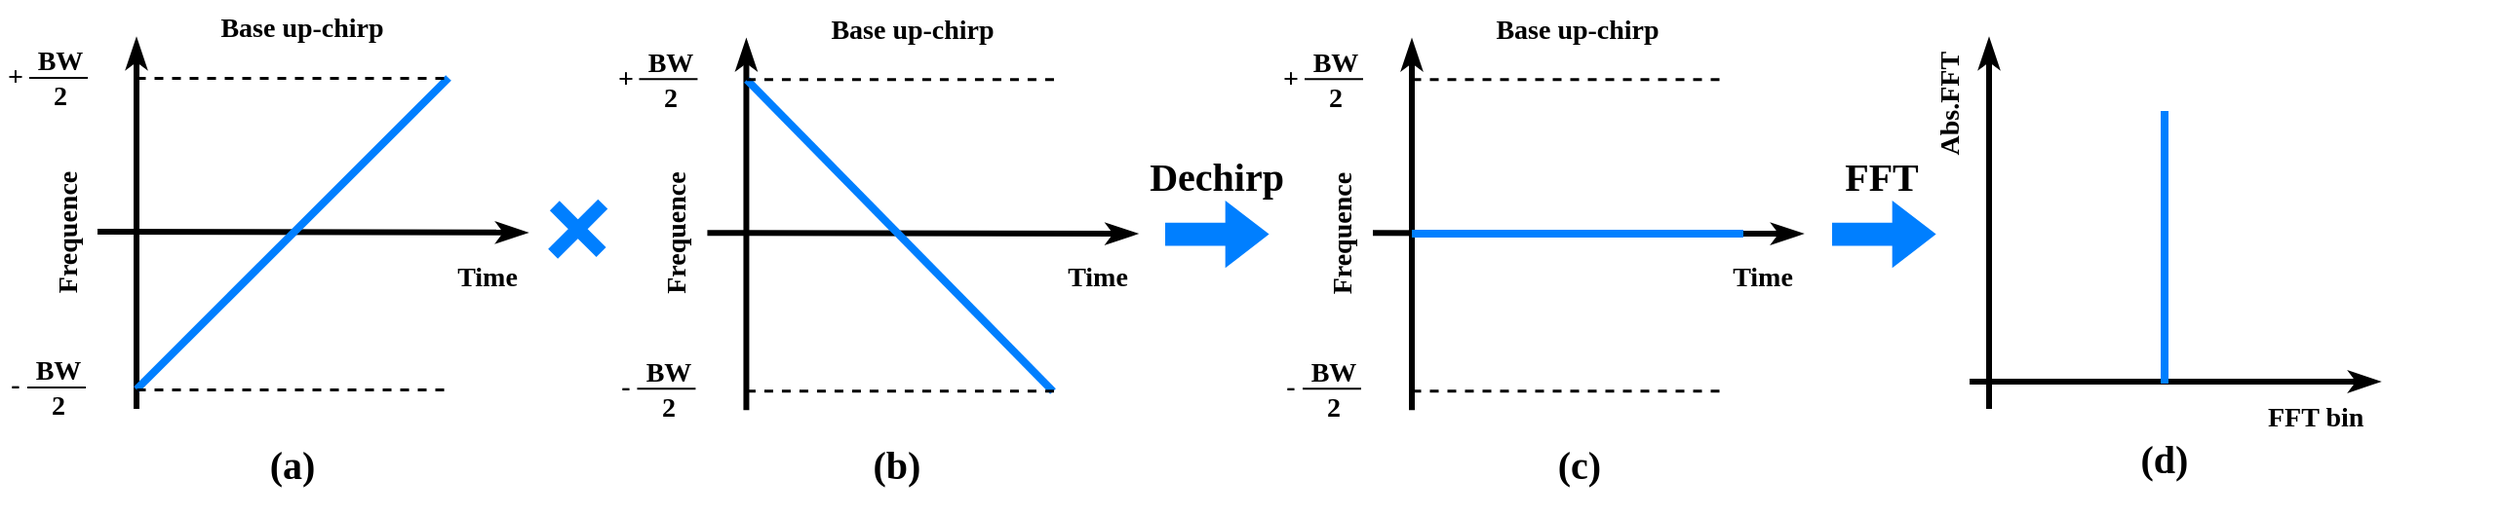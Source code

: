 <mxfile version="22.1.1" type="github">
  <diagram name="第 1 页" id="1mtvXKHScjgoNmq2-uC5">
    <mxGraphModel dx="2212" dy="1193" grid="1" gridSize="10" guides="1" tooltips="1" connect="1" arrows="1" fold="1" page="1" pageScale="1" pageWidth="827" pageHeight="1169" math="0" shadow="0">
      <root>
        <mxCell id="0" />
        <mxCell id="1" parent="0" />
        <mxCell id="_EQC3T2uBlxXNhfJxUsW-1" value="" style="endArrow=classicThin;html=1;rounded=1;strokeWidth=3;endFill=1;" edge="1" parent="1">
          <mxGeometry width="50" height="50" relative="1" as="geometry">
            <mxPoint x="140" y="159" as="sourcePoint" />
            <mxPoint x="360" y="159.45" as="targetPoint" />
          </mxGeometry>
        </mxCell>
        <mxCell id="_EQC3T2uBlxXNhfJxUsW-2" value="" style="endArrow=classicThin;html=1;rounded=1;strokeWidth=3;endFill=1;" edge="1" parent="1">
          <mxGeometry width="50" height="50" relative="1" as="geometry">
            <mxPoint x="160" y="250" as="sourcePoint" />
            <mxPoint x="160" y="60" as="targetPoint" />
          </mxGeometry>
        </mxCell>
        <mxCell id="_EQC3T2uBlxXNhfJxUsW-3" value="" style="endArrow=none;html=1;rounded=0;strokeWidth=4;strokeColor=#007FFF;" edge="1" parent="1">
          <mxGeometry width="50" height="50" relative="1" as="geometry">
            <mxPoint x="160" y="240" as="sourcePoint" />
            <mxPoint x="320" y="80" as="targetPoint" />
          </mxGeometry>
        </mxCell>
        <mxCell id="_EQC3T2uBlxXNhfJxUsW-5" value="&lt;font face=&quot;Times New Roman&quot; style=&quot;font-size: 14px;&quot;&gt;&lt;b&gt;Time&lt;/b&gt;&lt;/font&gt;" style="text;strokeColor=none;align=center;fillColor=none;html=1;verticalAlign=middle;whiteSpace=wrap;rounded=0;" vertex="1" parent="1">
          <mxGeometry x="320" y="175.18" width="40" height="15.18" as="geometry" />
        </mxCell>
        <mxCell id="_EQC3T2uBlxXNhfJxUsW-6" value="&lt;font style=&quot;font-size: 14px;&quot;&gt;&lt;b&gt;Frequence&lt;/b&gt;&lt;/font&gt;" style="text;strokeColor=none;align=left;fillColor=none;html=1;verticalAlign=top;whiteSpace=wrap;rounded=0;horizontal=0;fontFamily=Times New Roman;" vertex="1" parent="1">
          <mxGeometry x="110" y="122.59" width="30" height="70" as="geometry" />
        </mxCell>
        <mxCell id="_EQC3T2uBlxXNhfJxUsW-7" value="" style="shape=cross;whiteSpace=wrap;html=1;rotation=45;size=0.184;fontColor=default;labelBackgroundColor=#007FFF;labelBorderColor=#007FFF;fillColor=#007FFF;strokeColor=#007FFF;" vertex="1" parent="1">
          <mxGeometry x="370" y="140" width="32.72" height="35.18" as="geometry" />
        </mxCell>
        <mxCell id="_EQC3T2uBlxXNhfJxUsW-9" value="&lt;font face=&quot;Times New Roman&quot; style=&quot;font-size: 14px;&quot;&gt;&lt;b&gt;Base up-chirp&lt;/b&gt;&lt;/font&gt;" style="text;strokeColor=none;align=center;fillColor=none;html=1;verticalAlign=middle;whiteSpace=wrap;rounded=0;" vertex="1" parent="1">
          <mxGeometry x="200" y="40" width="90" height="30" as="geometry" />
        </mxCell>
        <mxCell id="_EQC3T2uBlxXNhfJxUsW-16" value="" style="endArrow=none;dashed=1;html=1;rounded=0;strokeWidth=1.5;" edge="1" parent="1">
          <mxGeometry width="50" height="50" relative="1" as="geometry">
            <mxPoint x="160" y="80" as="sourcePoint" />
            <mxPoint x="320" y="80" as="targetPoint" />
          </mxGeometry>
        </mxCell>
        <mxCell id="_EQC3T2uBlxXNhfJxUsW-18" value="" style="endArrow=none;dashed=1;html=1;rounded=0;strokeWidth=1.5;" edge="1" parent="1">
          <mxGeometry width="50" height="50" relative="1" as="geometry">
            <mxPoint x="160" y="240" as="sourcePoint" />
            <mxPoint x="320" y="240" as="targetPoint" />
          </mxGeometry>
        </mxCell>
        <mxCell id="_EQC3T2uBlxXNhfJxUsW-28" value="" style="group" vertex="1" connectable="0" parent="1">
          <mxGeometry x="91" y="57" width="60" height="48" as="geometry" />
        </mxCell>
        <mxCell id="_EQC3T2uBlxXNhfJxUsW-19" value="&lt;font face=&quot;Times New Roman&quot; style=&quot;font-size: 14px;&quot;&gt;&lt;b&gt;BW&lt;/b&gt;&lt;/font&gt;" style="text;strokeColor=none;align=center;fillColor=none;html=1;verticalAlign=middle;whiteSpace=wrap;rounded=0;" vertex="1" parent="_EQC3T2uBlxXNhfJxUsW-28">
          <mxGeometry width="60" height="30" as="geometry" />
        </mxCell>
        <mxCell id="_EQC3T2uBlxXNhfJxUsW-21" value="" style="endArrow=none;html=1;rounded=0;" edge="1" parent="_EQC3T2uBlxXNhfJxUsW-28">
          <mxGeometry width="50" height="50" relative="1" as="geometry">
            <mxPoint x="14" y="23" as="sourcePoint" />
            <mxPoint x="44" y="23" as="targetPoint" />
          </mxGeometry>
        </mxCell>
        <mxCell id="_EQC3T2uBlxXNhfJxUsW-22" value="&lt;font face=&quot;Times New Roman&quot; style=&quot;font-size: 14px;&quot;&gt;&lt;b&gt;2&lt;/b&gt;&lt;/font&gt;" style="text;strokeColor=none;align=center;fillColor=none;html=1;verticalAlign=middle;whiteSpace=wrap;rounded=0;" vertex="1" parent="_EQC3T2uBlxXNhfJxUsW-28">
          <mxGeometry y="18" width="60" height="30" as="geometry" />
        </mxCell>
        <mxCell id="_EQC3T2uBlxXNhfJxUsW-23" value="&lt;font face=&quot;Times New Roman&quot; style=&quot;font-size: 14px;&quot;&gt;&lt;b&gt;+&lt;/b&gt;&lt;/font&gt;" style="text;strokeColor=none;align=center;fillColor=none;html=1;verticalAlign=middle;whiteSpace=wrap;rounded=0;" vertex="1" parent="_EQC3T2uBlxXNhfJxUsW-28">
          <mxGeometry x="2" y="18" width="10" height="10" as="geometry" />
        </mxCell>
        <mxCell id="_EQC3T2uBlxXNhfJxUsW-29" value="" style="group" vertex="1" connectable="0" parent="1">
          <mxGeometry x="90" y="216" width="60" height="48" as="geometry" />
        </mxCell>
        <mxCell id="_EQC3T2uBlxXNhfJxUsW-24" value="&lt;font face=&quot;Times New Roman&quot; style=&quot;font-size: 14px;&quot;&gt;&lt;b&gt;BW&lt;/b&gt;&lt;/font&gt;" style="text;strokeColor=none;align=center;fillColor=none;html=1;verticalAlign=middle;whiteSpace=wrap;rounded=0;" vertex="1" parent="_EQC3T2uBlxXNhfJxUsW-29">
          <mxGeometry width="60" height="30" as="geometry" />
        </mxCell>
        <mxCell id="_EQC3T2uBlxXNhfJxUsW-25" value="" style="endArrow=none;html=1;rounded=0;" edge="1" parent="_EQC3T2uBlxXNhfJxUsW-29">
          <mxGeometry width="50" height="50" relative="1" as="geometry">
            <mxPoint x="14" y="23" as="sourcePoint" />
            <mxPoint x="44" y="23" as="targetPoint" />
          </mxGeometry>
        </mxCell>
        <mxCell id="_EQC3T2uBlxXNhfJxUsW-26" value="&lt;font face=&quot;Times New Roman&quot; style=&quot;font-size: 14px;&quot;&gt;&lt;b&gt;2&lt;/b&gt;&lt;/font&gt;" style="text;strokeColor=none;align=center;fillColor=none;html=1;verticalAlign=middle;whiteSpace=wrap;rounded=0;" vertex="1" parent="_EQC3T2uBlxXNhfJxUsW-29">
          <mxGeometry y="18" width="60" height="30" as="geometry" />
        </mxCell>
        <mxCell id="_EQC3T2uBlxXNhfJxUsW-27" value="&lt;font face=&quot;Times New Roman&quot; style=&quot;font-size: 14px;&quot;&gt;&lt;b&gt;-&lt;/b&gt;&lt;/font&gt;" style="text;strokeColor=none;align=center;fillColor=none;html=1;verticalAlign=middle;whiteSpace=wrap;rounded=0;" vertex="1" parent="_EQC3T2uBlxXNhfJxUsW-29">
          <mxGeometry x="3" y="17" width="10" height="10" as="geometry" />
        </mxCell>
        <mxCell id="_EQC3T2uBlxXNhfJxUsW-48" value="" style="group" vertex="1" connectable="0" parent="1">
          <mxGeometry x="402.72" y="40.59" width="270" height="224.0" as="geometry" />
        </mxCell>
        <mxCell id="_EQC3T2uBlxXNhfJxUsW-30" value="" style="endArrow=classicThin;html=1;rounded=1;strokeWidth=3;endFill=1;" edge="1" parent="_EQC3T2uBlxXNhfJxUsW-48">
          <mxGeometry width="50" height="50" relative="1" as="geometry">
            <mxPoint x="50" y="119" as="sourcePoint" />
            <mxPoint x="270" y="119.45" as="targetPoint" />
          </mxGeometry>
        </mxCell>
        <mxCell id="_EQC3T2uBlxXNhfJxUsW-31" value="" style="endArrow=classicThin;html=1;rounded=1;strokeWidth=3;endFill=1;" edge="1" parent="_EQC3T2uBlxXNhfJxUsW-48">
          <mxGeometry width="50" height="50" relative="1" as="geometry">
            <mxPoint x="70" y="210.0" as="sourcePoint" />
            <mxPoint x="70" y="20" as="targetPoint" />
          </mxGeometry>
        </mxCell>
        <mxCell id="_EQC3T2uBlxXNhfJxUsW-32" value="" style="endArrow=none;html=1;rounded=0;strokeWidth=4;strokeColor=#007FFF;" edge="1" parent="_EQC3T2uBlxXNhfJxUsW-48">
          <mxGeometry width="50" height="50" relative="1" as="geometry">
            <mxPoint x="227.28" y="200.41" as="sourcePoint" />
            <mxPoint x="70.28" y="40.41" as="targetPoint" />
          </mxGeometry>
        </mxCell>
        <mxCell id="_EQC3T2uBlxXNhfJxUsW-33" value="&lt;font face=&quot;Times New Roman&quot; style=&quot;font-size: 14px;&quot;&gt;&lt;b&gt;Time&lt;/b&gt;&lt;/font&gt;" style="text;strokeColor=none;align=center;fillColor=none;html=1;verticalAlign=middle;whiteSpace=wrap;rounded=0;" vertex="1" parent="_EQC3T2uBlxXNhfJxUsW-48">
          <mxGeometry x="230" y="135.18" width="40" height="15.18" as="geometry" />
        </mxCell>
        <mxCell id="_EQC3T2uBlxXNhfJxUsW-34" value="&lt;font style=&quot;font-size: 14px;&quot;&gt;&lt;b&gt;Frequence&lt;/b&gt;&lt;/font&gt;" style="text;strokeColor=none;align=left;fillColor=none;html=1;verticalAlign=top;whiteSpace=wrap;rounded=0;horizontal=0;fontFamily=Times New Roman;" vertex="1" parent="_EQC3T2uBlxXNhfJxUsW-48">
          <mxGeometry x="20" y="82.59" width="30" height="70" as="geometry" />
        </mxCell>
        <mxCell id="_EQC3T2uBlxXNhfJxUsW-35" value="&lt;font face=&quot;Times New Roman&quot; style=&quot;font-size: 14px;&quot;&gt;&lt;b&gt;Base up-chirp&lt;/b&gt;&lt;/font&gt;" style="text;strokeColor=none;align=center;fillColor=none;html=1;verticalAlign=middle;whiteSpace=wrap;rounded=0;" vertex="1" parent="_EQC3T2uBlxXNhfJxUsW-48">
          <mxGeometry x="110" width="90" height="30" as="geometry" />
        </mxCell>
        <mxCell id="_EQC3T2uBlxXNhfJxUsW-36" value="" style="endArrow=none;dashed=1;html=1;rounded=0;strokeWidth=1.5;" edge="1" parent="_EQC3T2uBlxXNhfJxUsW-48">
          <mxGeometry width="50" height="50" relative="1" as="geometry">
            <mxPoint x="70" y="40" as="sourcePoint" />
            <mxPoint x="230" y="40" as="targetPoint" />
          </mxGeometry>
        </mxCell>
        <mxCell id="_EQC3T2uBlxXNhfJxUsW-37" value="" style="endArrow=none;dashed=1;html=1;rounded=0;strokeWidth=1.5;" edge="1" parent="_EQC3T2uBlxXNhfJxUsW-48">
          <mxGeometry width="50" height="50" relative="1" as="geometry">
            <mxPoint x="70" y="200.0" as="sourcePoint" />
            <mxPoint x="230" y="200.0" as="targetPoint" />
          </mxGeometry>
        </mxCell>
        <mxCell id="_EQC3T2uBlxXNhfJxUsW-38" value="" style="group" vertex="1" connectable="0" parent="_EQC3T2uBlxXNhfJxUsW-48">
          <mxGeometry x="1" y="17" width="60" height="48" as="geometry" />
        </mxCell>
        <mxCell id="_EQC3T2uBlxXNhfJxUsW-39" value="&lt;font face=&quot;Times New Roman&quot; style=&quot;font-size: 14px;&quot;&gt;&lt;b&gt;BW&lt;/b&gt;&lt;/font&gt;" style="text;strokeColor=none;align=center;fillColor=none;html=1;verticalAlign=middle;whiteSpace=wrap;rounded=0;" vertex="1" parent="_EQC3T2uBlxXNhfJxUsW-38">
          <mxGeometry width="60" height="30" as="geometry" />
        </mxCell>
        <mxCell id="_EQC3T2uBlxXNhfJxUsW-40" value="" style="endArrow=none;html=1;rounded=0;" edge="1" parent="_EQC3T2uBlxXNhfJxUsW-38">
          <mxGeometry width="50" height="50" relative="1" as="geometry">
            <mxPoint x="14" y="23" as="sourcePoint" />
            <mxPoint x="44" y="23" as="targetPoint" />
          </mxGeometry>
        </mxCell>
        <mxCell id="_EQC3T2uBlxXNhfJxUsW-41" value="&lt;font face=&quot;Times New Roman&quot; style=&quot;font-size: 14px;&quot;&gt;&lt;b&gt;2&lt;/b&gt;&lt;/font&gt;" style="text;strokeColor=none;align=center;fillColor=none;html=1;verticalAlign=middle;whiteSpace=wrap;rounded=0;" vertex="1" parent="_EQC3T2uBlxXNhfJxUsW-38">
          <mxGeometry y="18" width="60" height="30" as="geometry" />
        </mxCell>
        <mxCell id="_EQC3T2uBlxXNhfJxUsW-42" value="&lt;font face=&quot;Times New Roman&quot; style=&quot;font-size: 14px;&quot;&gt;&lt;b&gt;+&lt;/b&gt;&lt;/font&gt;" style="text;strokeColor=none;align=center;fillColor=none;html=1;verticalAlign=middle;whiteSpace=wrap;rounded=0;" vertex="1" parent="_EQC3T2uBlxXNhfJxUsW-38">
          <mxGeometry x="2" y="18" width="10" height="10" as="geometry" />
        </mxCell>
        <mxCell id="_EQC3T2uBlxXNhfJxUsW-43" value="" style="group" vertex="1" connectable="0" parent="_EQC3T2uBlxXNhfJxUsW-48">
          <mxGeometry y="176" width="60" height="48" as="geometry" />
        </mxCell>
        <mxCell id="_EQC3T2uBlxXNhfJxUsW-44" value="&lt;font face=&quot;Times New Roman&quot; style=&quot;font-size: 14px;&quot;&gt;&lt;b&gt;BW&lt;/b&gt;&lt;/font&gt;" style="text;strokeColor=none;align=center;fillColor=none;html=1;verticalAlign=middle;whiteSpace=wrap;rounded=0;" vertex="1" parent="_EQC3T2uBlxXNhfJxUsW-43">
          <mxGeometry width="60" height="30" as="geometry" />
        </mxCell>
        <mxCell id="_EQC3T2uBlxXNhfJxUsW-45" value="" style="endArrow=none;html=1;rounded=0;" edge="1" parent="_EQC3T2uBlxXNhfJxUsW-43">
          <mxGeometry width="50" height="50" relative="1" as="geometry">
            <mxPoint x="14" y="23" as="sourcePoint" />
            <mxPoint x="44" y="23" as="targetPoint" />
          </mxGeometry>
        </mxCell>
        <mxCell id="_EQC3T2uBlxXNhfJxUsW-46" value="&lt;font face=&quot;Times New Roman&quot; style=&quot;font-size: 14px;&quot;&gt;&lt;b&gt;2&lt;/b&gt;&lt;/font&gt;" style="text;strokeColor=none;align=center;fillColor=none;html=1;verticalAlign=middle;whiteSpace=wrap;rounded=0;" vertex="1" parent="_EQC3T2uBlxXNhfJxUsW-43">
          <mxGeometry y="18" width="60" height="30" as="geometry" />
        </mxCell>
        <mxCell id="_EQC3T2uBlxXNhfJxUsW-47" value="&lt;font face=&quot;Times New Roman&quot; style=&quot;font-size: 14px;&quot;&gt;&lt;b&gt;-&lt;/b&gt;&lt;/font&gt;" style="text;strokeColor=none;align=center;fillColor=none;html=1;verticalAlign=middle;whiteSpace=wrap;rounded=0;" vertex="1" parent="_EQC3T2uBlxXNhfJxUsW-43">
          <mxGeometry x="3" y="17" width="10" height="10" as="geometry" />
        </mxCell>
        <mxCell id="_EQC3T2uBlxXNhfJxUsW-49" value="" style="shape=singleArrow;whiteSpace=wrap;html=1;arrowWidth=0.332;arrowSize=0.407;fillColor=#007FFF;strokeColor=#007FFF;" vertex="1" parent="1">
          <mxGeometry x="688" y="144" width="52" height="32.59" as="geometry" />
        </mxCell>
        <mxCell id="_EQC3T2uBlxXNhfJxUsW-50" value="" style="group" vertex="1" connectable="0" parent="1">
          <mxGeometry x="744" y="40.59" width="270" height="224.0" as="geometry" />
        </mxCell>
        <mxCell id="_EQC3T2uBlxXNhfJxUsW-51" value="" style="endArrow=classicThin;html=1;rounded=1;strokeWidth=3;endFill=1;" edge="1" parent="_EQC3T2uBlxXNhfJxUsW-50">
          <mxGeometry width="50" height="50" relative="1" as="geometry">
            <mxPoint x="50" y="119" as="sourcePoint" />
            <mxPoint x="270" y="119.45" as="targetPoint" />
          </mxGeometry>
        </mxCell>
        <mxCell id="_EQC3T2uBlxXNhfJxUsW-52" value="" style="endArrow=classicThin;html=1;rounded=1;strokeWidth=3;endFill=1;" edge="1" parent="_EQC3T2uBlxXNhfJxUsW-50">
          <mxGeometry width="50" height="50" relative="1" as="geometry">
            <mxPoint x="70" y="210.0" as="sourcePoint" />
            <mxPoint x="70" y="20" as="targetPoint" />
          </mxGeometry>
        </mxCell>
        <mxCell id="_EQC3T2uBlxXNhfJxUsW-53" value="" style="endArrow=none;html=1;rounded=0;strokeWidth=4;strokeColor=#007FFF;" edge="1" parent="_EQC3T2uBlxXNhfJxUsW-50">
          <mxGeometry width="50" height="50" relative="1" as="geometry">
            <mxPoint x="240" y="119.35" as="sourcePoint" />
            <mxPoint x="70" y="119.35" as="targetPoint" />
          </mxGeometry>
        </mxCell>
        <mxCell id="_EQC3T2uBlxXNhfJxUsW-54" value="&lt;font face=&quot;Times New Roman&quot; style=&quot;font-size: 14px;&quot;&gt;&lt;b&gt;Time&lt;/b&gt;&lt;/font&gt;" style="text;strokeColor=none;align=center;fillColor=none;html=1;verticalAlign=middle;whiteSpace=wrap;rounded=0;" vertex="1" parent="_EQC3T2uBlxXNhfJxUsW-50">
          <mxGeometry x="230" y="135.18" width="40" height="15.18" as="geometry" />
        </mxCell>
        <mxCell id="_EQC3T2uBlxXNhfJxUsW-55" value="&lt;font style=&quot;font-size: 14px;&quot;&gt;&lt;b&gt;Frequence&lt;/b&gt;&lt;/font&gt;" style="text;strokeColor=none;align=left;fillColor=none;html=1;verticalAlign=top;whiteSpace=wrap;rounded=0;horizontal=0;fontFamily=Times New Roman;" vertex="1" parent="_EQC3T2uBlxXNhfJxUsW-50">
          <mxGeometry x="20" y="82.59" width="30" height="70" as="geometry" />
        </mxCell>
        <mxCell id="_EQC3T2uBlxXNhfJxUsW-56" value="&lt;font face=&quot;Times New Roman&quot; style=&quot;font-size: 14px;&quot;&gt;&lt;b&gt;Base up-chirp&lt;/b&gt;&lt;/font&gt;" style="text;strokeColor=none;align=center;fillColor=none;html=1;verticalAlign=middle;whiteSpace=wrap;rounded=0;" vertex="1" parent="_EQC3T2uBlxXNhfJxUsW-50">
          <mxGeometry x="110" width="90" height="30" as="geometry" />
        </mxCell>
        <mxCell id="_EQC3T2uBlxXNhfJxUsW-57" value="" style="endArrow=none;dashed=1;html=1;rounded=0;strokeWidth=1.5;" edge="1" parent="_EQC3T2uBlxXNhfJxUsW-50">
          <mxGeometry width="50" height="50" relative="1" as="geometry">
            <mxPoint x="70" y="40" as="sourcePoint" />
            <mxPoint x="230" y="40" as="targetPoint" />
          </mxGeometry>
        </mxCell>
        <mxCell id="_EQC3T2uBlxXNhfJxUsW-58" value="" style="endArrow=none;dashed=1;html=1;rounded=0;strokeWidth=1.5;" edge="1" parent="_EQC3T2uBlxXNhfJxUsW-50">
          <mxGeometry width="50" height="50" relative="1" as="geometry">
            <mxPoint x="70" y="200.0" as="sourcePoint" />
            <mxPoint x="230" y="200.0" as="targetPoint" />
          </mxGeometry>
        </mxCell>
        <mxCell id="_EQC3T2uBlxXNhfJxUsW-59" value="" style="group" vertex="1" connectable="0" parent="_EQC3T2uBlxXNhfJxUsW-50">
          <mxGeometry x="1" y="17" width="60" height="48" as="geometry" />
        </mxCell>
        <mxCell id="_EQC3T2uBlxXNhfJxUsW-60" value="&lt;font face=&quot;Times New Roman&quot; style=&quot;font-size: 14px;&quot;&gt;&lt;b&gt;BW&lt;/b&gt;&lt;/font&gt;" style="text;strokeColor=none;align=center;fillColor=none;html=1;verticalAlign=middle;whiteSpace=wrap;rounded=0;" vertex="1" parent="_EQC3T2uBlxXNhfJxUsW-59">
          <mxGeometry width="60" height="30" as="geometry" />
        </mxCell>
        <mxCell id="_EQC3T2uBlxXNhfJxUsW-61" value="" style="endArrow=none;html=1;rounded=0;" edge="1" parent="_EQC3T2uBlxXNhfJxUsW-59">
          <mxGeometry width="50" height="50" relative="1" as="geometry">
            <mxPoint x="14" y="23" as="sourcePoint" />
            <mxPoint x="44" y="23" as="targetPoint" />
          </mxGeometry>
        </mxCell>
        <mxCell id="_EQC3T2uBlxXNhfJxUsW-62" value="&lt;font face=&quot;Times New Roman&quot; style=&quot;font-size: 14px;&quot;&gt;&lt;b&gt;2&lt;/b&gt;&lt;/font&gt;" style="text;strokeColor=none;align=center;fillColor=none;html=1;verticalAlign=middle;whiteSpace=wrap;rounded=0;" vertex="1" parent="_EQC3T2uBlxXNhfJxUsW-59">
          <mxGeometry y="18" width="60" height="30" as="geometry" />
        </mxCell>
        <mxCell id="_EQC3T2uBlxXNhfJxUsW-63" value="&lt;font face=&quot;Times New Roman&quot; style=&quot;font-size: 14px;&quot;&gt;&lt;b&gt;+&lt;/b&gt;&lt;/font&gt;" style="text;strokeColor=none;align=center;fillColor=none;html=1;verticalAlign=middle;whiteSpace=wrap;rounded=0;" vertex="1" parent="_EQC3T2uBlxXNhfJxUsW-59">
          <mxGeometry x="2" y="18" width="10" height="10" as="geometry" />
        </mxCell>
        <mxCell id="_EQC3T2uBlxXNhfJxUsW-64" value="" style="group" vertex="1" connectable="0" parent="_EQC3T2uBlxXNhfJxUsW-50">
          <mxGeometry y="176" width="60" height="48" as="geometry" />
        </mxCell>
        <mxCell id="_EQC3T2uBlxXNhfJxUsW-65" value="&lt;font face=&quot;Times New Roman&quot; style=&quot;font-size: 14px;&quot;&gt;&lt;b&gt;BW&lt;/b&gt;&lt;/font&gt;" style="text;strokeColor=none;align=center;fillColor=none;html=1;verticalAlign=middle;whiteSpace=wrap;rounded=0;" vertex="1" parent="_EQC3T2uBlxXNhfJxUsW-64">
          <mxGeometry width="60" height="30" as="geometry" />
        </mxCell>
        <mxCell id="_EQC3T2uBlxXNhfJxUsW-66" value="" style="endArrow=none;html=1;rounded=0;" edge="1" parent="_EQC3T2uBlxXNhfJxUsW-64">
          <mxGeometry width="50" height="50" relative="1" as="geometry">
            <mxPoint x="14" y="23" as="sourcePoint" />
            <mxPoint x="44" y="23" as="targetPoint" />
          </mxGeometry>
        </mxCell>
        <mxCell id="_EQC3T2uBlxXNhfJxUsW-67" value="&lt;font face=&quot;Times New Roman&quot; style=&quot;font-size: 14px;&quot;&gt;&lt;b&gt;2&lt;/b&gt;&lt;/font&gt;" style="text;strokeColor=none;align=center;fillColor=none;html=1;verticalAlign=middle;whiteSpace=wrap;rounded=0;" vertex="1" parent="_EQC3T2uBlxXNhfJxUsW-64">
          <mxGeometry y="18" width="60" height="30" as="geometry" />
        </mxCell>
        <mxCell id="_EQC3T2uBlxXNhfJxUsW-68" value="&lt;font face=&quot;Times New Roman&quot; style=&quot;font-size: 14px;&quot;&gt;&lt;b&gt;-&lt;/b&gt;&lt;/font&gt;" style="text;strokeColor=none;align=center;fillColor=none;html=1;verticalAlign=middle;whiteSpace=wrap;rounded=0;" vertex="1" parent="_EQC3T2uBlxXNhfJxUsW-64">
          <mxGeometry x="3" y="17" width="10" height="10" as="geometry" />
        </mxCell>
        <mxCell id="_EQC3T2uBlxXNhfJxUsW-69" value="&lt;font face=&quot;Times New Roman&quot; style=&quot;font-size: 20px;&quot;&gt;&lt;b style=&quot;font-size: 20px;&quot;&gt;Dechirp&lt;/b&gt;&lt;/font&gt;" style="text;strokeColor=none;align=center;fillColor=none;html=1;verticalAlign=middle;whiteSpace=wrap;rounded=0;fontSize=20;" vertex="1" parent="1">
          <mxGeometry x="694" y="122.59" width="40" height="15.18" as="geometry" />
        </mxCell>
        <mxCell id="_EQC3T2uBlxXNhfJxUsW-70" value="" style="shape=singleArrow;whiteSpace=wrap;html=1;arrowWidth=0.332;arrowSize=0.407;fillColor=#007FFF;strokeColor=#007FFF;" vertex="1" parent="1">
          <mxGeometry x="1030" y="144" width="52" height="32.59" as="geometry" />
        </mxCell>
        <mxCell id="_EQC3T2uBlxXNhfJxUsW-71" value="&lt;font size=&quot;1&quot; face=&quot;Times New Roman&quot;&gt;&lt;b style=&quot;font-size: 20px;&quot;&gt;FFT&lt;/b&gt;&lt;/font&gt;" style="text;strokeColor=none;align=center;fillColor=none;html=1;verticalAlign=middle;whiteSpace=wrap;rounded=0;" vertex="1" parent="1">
          <mxGeometry x="1035" y="122.59" width="40" height="15.18" as="geometry" />
        </mxCell>
        <mxCell id="_EQC3T2uBlxXNhfJxUsW-72" value="" style="group" vertex="1" connectable="0" parent="1">
          <mxGeometry x="1060" y="80" width="311" height="224.0" as="geometry" />
        </mxCell>
        <mxCell id="_EQC3T2uBlxXNhfJxUsW-73" value="" style="endArrow=classicThin;html=1;rounded=1;strokeWidth=3;endFill=1;movable=1;resizable=1;rotatable=1;deletable=1;editable=1;locked=0;connectable=1;" edge="1" parent="_EQC3T2uBlxXNhfJxUsW-72">
          <mxGeometry width="50" height="50" relative="1" as="geometry">
            <mxPoint x="40" y="156" as="sourcePoint" />
            <mxPoint x="250" y="156" as="targetPoint" />
          </mxGeometry>
        </mxCell>
        <mxCell id="_EQC3T2uBlxXNhfJxUsW-74" value="" style="endArrow=classicThin;html=1;rounded=1;strokeWidth=3;endFill=1;movable=1;resizable=1;rotatable=1;deletable=1;editable=1;locked=0;connectable=1;" edge="1" parent="_EQC3T2uBlxXNhfJxUsW-72">
          <mxGeometry width="50" height="50" relative="1" as="geometry">
            <mxPoint x="50" y="170" as="sourcePoint" />
            <mxPoint x="50" y="-20" as="targetPoint" />
          </mxGeometry>
        </mxCell>
        <mxCell id="_EQC3T2uBlxXNhfJxUsW-75" value="" style="endArrow=none;html=1;rounded=0;strokeWidth=4;strokeColor=#007FFF;movable=1;resizable=1;rotatable=1;deletable=1;editable=1;locked=0;connectable=1;" edge="1" parent="_EQC3T2uBlxXNhfJxUsW-72">
          <mxGeometry width="50" height="50" relative="1" as="geometry">
            <mxPoint x="140" y="17" as="sourcePoint" />
            <mxPoint x="140" y="157" as="targetPoint" />
          </mxGeometry>
        </mxCell>
        <mxCell id="_EQC3T2uBlxXNhfJxUsW-77" value="&lt;font style=&quot;font-size: 14px;&quot;&gt;&lt;b&gt;FFT bin&lt;/b&gt;&lt;/font&gt;" style="text;strokeColor=none;align=left;fillColor=none;html=1;verticalAlign=top;whiteSpace=wrap;rounded=0;horizontal=1;fontFamily=Times New Roman;movable=1;resizable=1;rotatable=1;deletable=1;editable=1;locked=0;connectable=1;container=0;" vertex="1" parent="_EQC3T2uBlxXNhfJxUsW-72">
          <mxGeometry x="190.5" y="160" width="70" height="27.41" as="geometry" />
        </mxCell>
        <mxCell id="_EQC3T2uBlxXNhfJxUsW-98" value="&lt;font size=&quot;1&quot; face=&quot;Times New Roman&quot; style=&quot;&quot;&gt;&lt;b style=&quot;font-size: 20px;&quot;&gt;(d)&lt;/b&gt;&lt;/font&gt;" style="text;strokeColor=none;align=center;fillColor=none;html=1;verticalAlign=middle;whiteSpace=wrap;rounded=0;" vertex="1" parent="_EQC3T2uBlxXNhfJxUsW-72">
          <mxGeometry x="120" y="187.41" width="40" height="15.18" as="geometry" />
        </mxCell>
        <mxCell id="_EQC3T2uBlxXNhfJxUsW-93" value="&lt;font face=&quot;Times New Roman&quot;&gt;&lt;span style=&quot;font-size: 14px;&quot;&gt;&lt;b&gt;Abs.FFT&lt;/b&gt;&lt;/span&gt;&lt;/font&gt;" style="text;strokeColor=none;align=center;fillColor=none;html=1;verticalAlign=middle;whiteSpace=wrap;rounded=0;horizontal=0;" vertex="1" parent="1">
          <mxGeometry x="1070" y="70" width="40" height="45.18" as="geometry" />
        </mxCell>
        <mxCell id="_EQC3T2uBlxXNhfJxUsW-95" value="&lt;font size=&quot;1&quot; face=&quot;Times New Roman&quot; style=&quot;&quot;&gt;&lt;b style=&quot;font-size: 20px;&quot;&gt;(a)&lt;/b&gt;&lt;/font&gt;" style="text;strokeColor=none;align=center;fillColor=none;html=1;verticalAlign=middle;whiteSpace=wrap;rounded=0;" vertex="1" parent="1">
          <mxGeometry x="220" y="270" width="40" height="15.18" as="geometry" />
        </mxCell>
        <mxCell id="_EQC3T2uBlxXNhfJxUsW-96" value="&lt;font size=&quot;1&quot; face=&quot;Times New Roman&quot; style=&quot;&quot;&gt;&lt;b style=&quot;font-size: 20px;&quot;&gt;(b)&lt;/b&gt;&lt;/font&gt;" style="text;strokeColor=none;align=center;fillColor=none;html=1;verticalAlign=middle;whiteSpace=wrap;rounded=0;" vertex="1" parent="1">
          <mxGeometry x="530" y="270" width="40" height="15.18" as="geometry" />
        </mxCell>
        <mxCell id="_EQC3T2uBlxXNhfJxUsW-97" value="&lt;font size=&quot;1&quot; face=&quot;Times New Roman&quot; style=&quot;&quot;&gt;&lt;b style=&quot;font-size: 20px;&quot;&gt;(c)&lt;/b&gt;&lt;/font&gt;" style="text;strokeColor=none;align=center;fillColor=none;html=1;verticalAlign=middle;whiteSpace=wrap;rounded=0;" vertex="1" parent="1">
          <mxGeometry x="880" y="270" width="40" height="15.18" as="geometry" />
        </mxCell>
      </root>
    </mxGraphModel>
  </diagram>
</mxfile>
